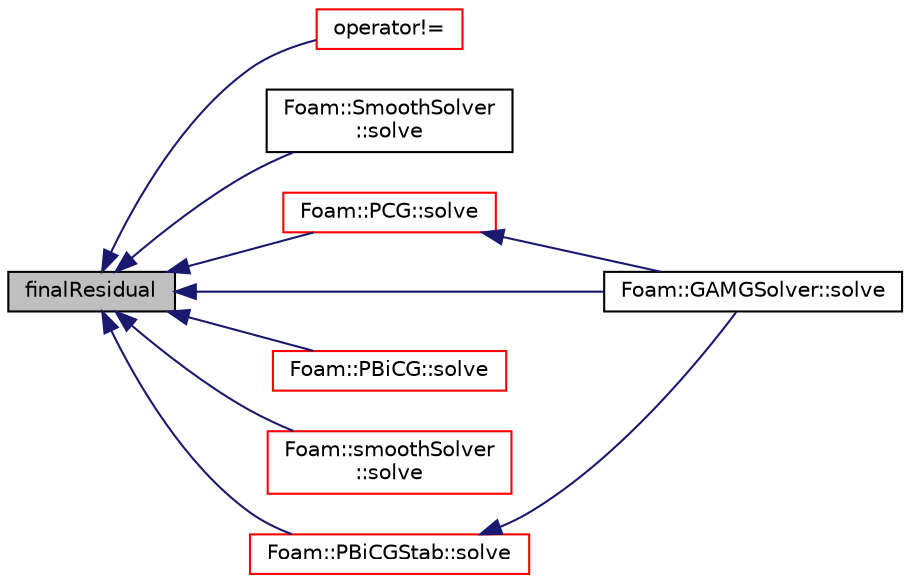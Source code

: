 digraph "finalResidual"
{
  bgcolor="transparent";
  edge [fontname="Helvetica",fontsize="10",labelfontname="Helvetica",labelfontsize="10"];
  node [fontname="Helvetica",fontsize="10",shape=record];
  rankdir="LR";
  Node59 [label="finalResidual",height=0.2,width=0.4,color="black", fillcolor="grey75", style="filled", fontcolor="black"];
  Node59 -> Node60 [dir="back",color="midnightblue",fontsize="10",style="solid",fontname="Helvetica"];
  Node60 [label="operator!=",height=0.2,width=0.4,color="red",URL="$a28125.html#a2951cfedc7b3fb390eec4d7b3469ec2f"];
  Node59 -> Node62 [dir="back",color="midnightblue",fontsize="10",style="solid",fontname="Helvetica"];
  Node62 [label="Foam::SmoothSolver\l::solve",height=0.2,width=0.4,color="black",URL="$a28161.html#af2a8369a85a8532bb0c9d431c0b6e7ff",tooltip="Solve the matrix with this solver. "];
  Node59 -> Node63 [dir="back",color="midnightblue",fontsize="10",style="solid",fontname="Helvetica"];
  Node63 [label="Foam::PCG::solve",height=0.2,width=0.4,color="red",URL="$a28089.html#ad38597d099f9905e3f399b01af791bcb",tooltip="Solve the matrix with this solver. "];
  Node63 -> Node65 [dir="back",color="midnightblue",fontsize="10",style="solid",fontname="Helvetica"];
  Node65 [label="Foam::GAMGSolver::solve",height=0.2,width=0.4,color="black",URL="$a28045.html#ad38597d099f9905e3f399b01af791bcb",tooltip="Solve. "];
  Node59 -> Node67 [dir="back",color="midnightblue",fontsize="10",style="solid",fontname="Helvetica"];
  Node67 [label="Foam::PBiCG::solve",height=0.2,width=0.4,color="red",URL="$a28081.html#ad38597d099f9905e3f399b01af791bcb",tooltip="Solve the matrix with this solver. "];
  Node59 -> Node70 [dir="back",color="midnightblue",fontsize="10",style="solid",fontname="Helvetica"];
  Node70 [label="Foam::smoothSolver\l::solve",height=0.2,width=0.4,color="red",URL="$a28093.html#ad38597d099f9905e3f399b01af791bcb",tooltip="Solve the matrix with this solver. "];
  Node59 -> Node73 [dir="back",color="midnightblue",fontsize="10",style="solid",fontname="Helvetica"];
  Node73 [label="Foam::PBiCGStab::solve",height=0.2,width=0.4,color="red",URL="$a28085.html#ad38597d099f9905e3f399b01af791bcb",tooltip="Solve the matrix with this solver. "];
  Node73 -> Node65 [dir="back",color="midnightblue",fontsize="10",style="solid",fontname="Helvetica"];
  Node59 -> Node65 [dir="back",color="midnightblue",fontsize="10",style="solid",fontname="Helvetica"];
}
